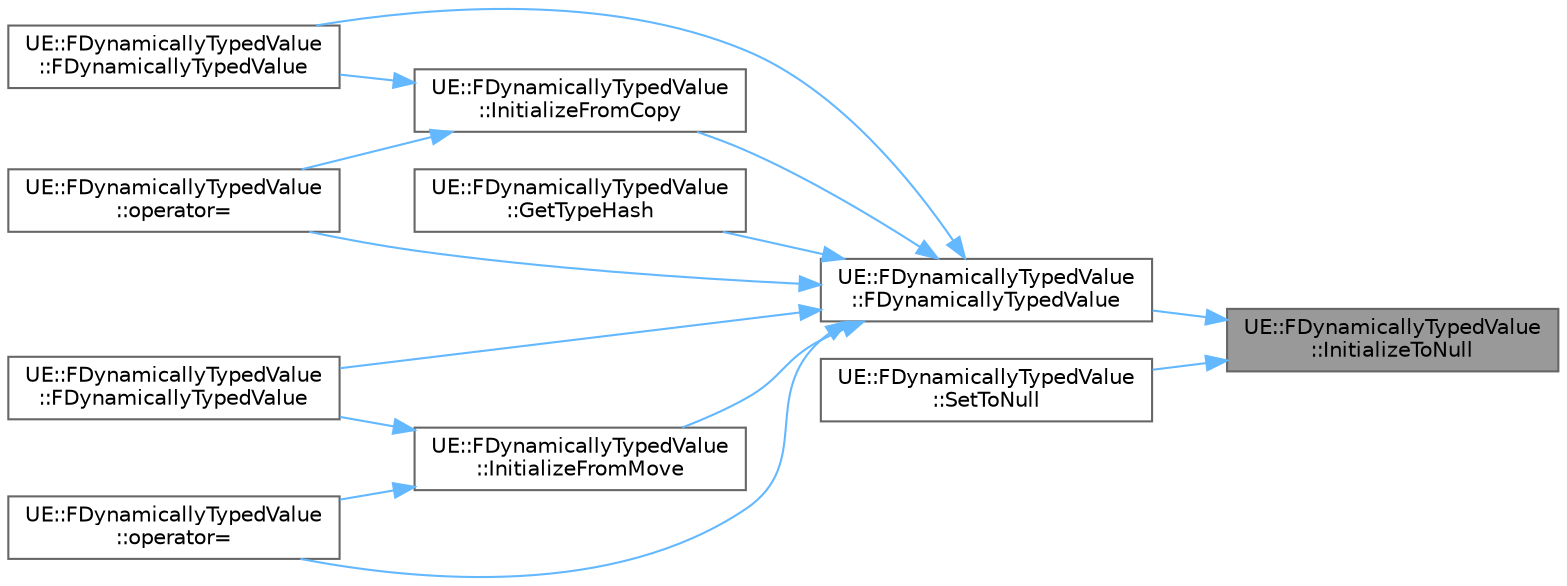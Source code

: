 digraph "UE::FDynamicallyTypedValue::InitializeToNull"
{
 // INTERACTIVE_SVG=YES
 // LATEX_PDF_SIZE
  bgcolor="transparent";
  edge [fontname=Helvetica,fontsize=10,labelfontname=Helvetica,labelfontsize=10];
  node [fontname=Helvetica,fontsize=10,shape=box,height=0.2,width=0.4];
  rankdir="RL";
  Node1 [id="Node000001",label="UE::FDynamicallyTypedValue\l::InitializeToNull",height=0.2,width=0.4,color="gray40", fillcolor="grey60", style="filled", fontcolor="black",tooltip=" "];
  Node1 -> Node2 [id="edge1_Node000001_Node000002",dir="back",color="steelblue1",style="solid",tooltip=" "];
  Node2 [id="Node000002",label="UE::FDynamicallyTypedValue\l::FDynamicallyTypedValue",height=0.2,width=0.4,color="grey40", fillcolor="white", style="filled",URL="$d3/dd7/structUE_1_1FDynamicallyTypedValue.html#a6570fdd2ad524277507fda2c45e01442",tooltip=" "];
  Node2 -> Node3 [id="edge2_Node000002_Node000003",dir="back",color="steelblue1",style="solid",tooltip=" "];
  Node3 [id="Node000003",label="UE::FDynamicallyTypedValue\l::FDynamicallyTypedValue",height=0.2,width=0.4,color="grey40", fillcolor="white", style="filled",URL="$d3/dd7/structUE_1_1FDynamicallyTypedValue.html#aff16ff124e6cc7a42beb8c4d45af4969",tooltip=" "];
  Node2 -> Node4 [id="edge3_Node000002_Node000004",dir="back",color="steelblue1",style="solid",tooltip=" "];
  Node4 [id="Node000004",label="UE::FDynamicallyTypedValue\l::FDynamicallyTypedValue",height=0.2,width=0.4,color="grey40", fillcolor="white", style="filled",URL="$d3/dd7/structUE_1_1FDynamicallyTypedValue.html#ae864179a936b1ce8743c31a3821d8ce1",tooltip=" "];
  Node2 -> Node5 [id="edge4_Node000002_Node000005",dir="back",color="steelblue1",style="solid",tooltip=" "];
  Node5 [id="Node000005",label="UE::FDynamicallyTypedValue\l::GetTypeHash",height=0.2,width=0.4,color="grey40", fillcolor="white", style="filled",URL="$d3/dd7/structUE_1_1FDynamicallyTypedValue.html#a46ae22d2ace49c47c50f6d5689735f65",tooltip=" "];
  Node2 -> Node6 [id="edge5_Node000002_Node000006",dir="back",color="steelblue1",style="solid",tooltip=" "];
  Node6 [id="Node000006",label="UE::FDynamicallyTypedValue\l::InitializeFromCopy",height=0.2,width=0.4,color="grey40", fillcolor="white", style="filled",URL="$d3/dd7/structUE_1_1FDynamicallyTypedValue.html#a4e4dc7f786b7dba77095c1f6cac93d1f",tooltip=" "];
  Node6 -> Node3 [id="edge6_Node000006_Node000003",dir="back",color="steelblue1",style="solid",tooltip=" "];
  Node6 -> Node7 [id="edge7_Node000006_Node000007",dir="back",color="steelblue1",style="solid",tooltip=" "];
  Node7 [id="Node000007",label="UE::FDynamicallyTypedValue\l::operator=",height=0.2,width=0.4,color="grey40", fillcolor="white", style="filled",URL="$d3/dd7/structUE_1_1FDynamicallyTypedValue.html#a18da43501de1bc93076d2f85a638322d",tooltip=" "];
  Node2 -> Node8 [id="edge8_Node000002_Node000008",dir="back",color="steelblue1",style="solid",tooltip=" "];
  Node8 [id="Node000008",label="UE::FDynamicallyTypedValue\l::InitializeFromMove",height=0.2,width=0.4,color="grey40", fillcolor="white", style="filled",URL="$d3/dd7/structUE_1_1FDynamicallyTypedValue.html#ae5e85588c66870042d049769a80248df",tooltip=" "];
  Node8 -> Node4 [id="edge9_Node000008_Node000004",dir="back",color="steelblue1",style="solid",tooltip=" "];
  Node8 -> Node9 [id="edge10_Node000008_Node000009",dir="back",color="steelblue1",style="solid",tooltip=" "];
  Node9 [id="Node000009",label="UE::FDynamicallyTypedValue\l::operator=",height=0.2,width=0.4,color="grey40", fillcolor="white", style="filled",URL="$d3/dd7/structUE_1_1FDynamicallyTypedValue.html#af383c76b5728555837323ed2c4c3f2a1",tooltip=" "];
  Node2 -> Node7 [id="edge11_Node000002_Node000007",dir="back",color="steelblue1",style="solid",tooltip=" "];
  Node2 -> Node9 [id="edge12_Node000002_Node000009",dir="back",color="steelblue1",style="solid",tooltip=" "];
  Node1 -> Node10 [id="edge13_Node000001_Node000010",dir="back",color="steelblue1",style="solid",tooltip=" "];
  Node10 [id="Node000010",label="UE::FDynamicallyTypedValue\l::SetToNull",height=0.2,width=0.4,color="grey40", fillcolor="white", style="filled",URL="$d3/dd7/structUE_1_1FDynamicallyTypedValue.html#a311bad33f88d8073c8753b78491d6cf1",tooltip=" "];
}
